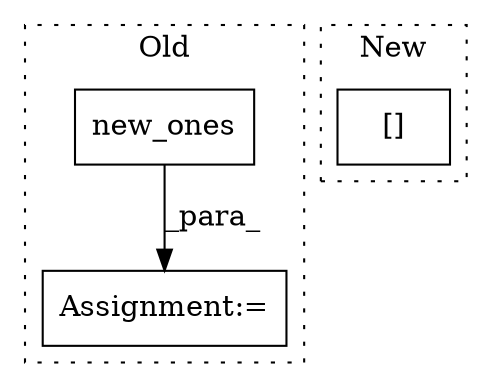 digraph G {
subgraph cluster0 {
1 [label="new_ones" a="32" s="11537,11591" l="9,1" shape="box"];
3 [label="Assignment:=" a="7" s="11526" l="1" shape="box"];
label = "Old";
style="dotted";
}
subgraph cluster1 {
2 [label="[]" a="2" s="11123,11178" l="15,2" shape="box"];
label = "New";
style="dotted";
}
1 -> 3 [label="_para_"];
}